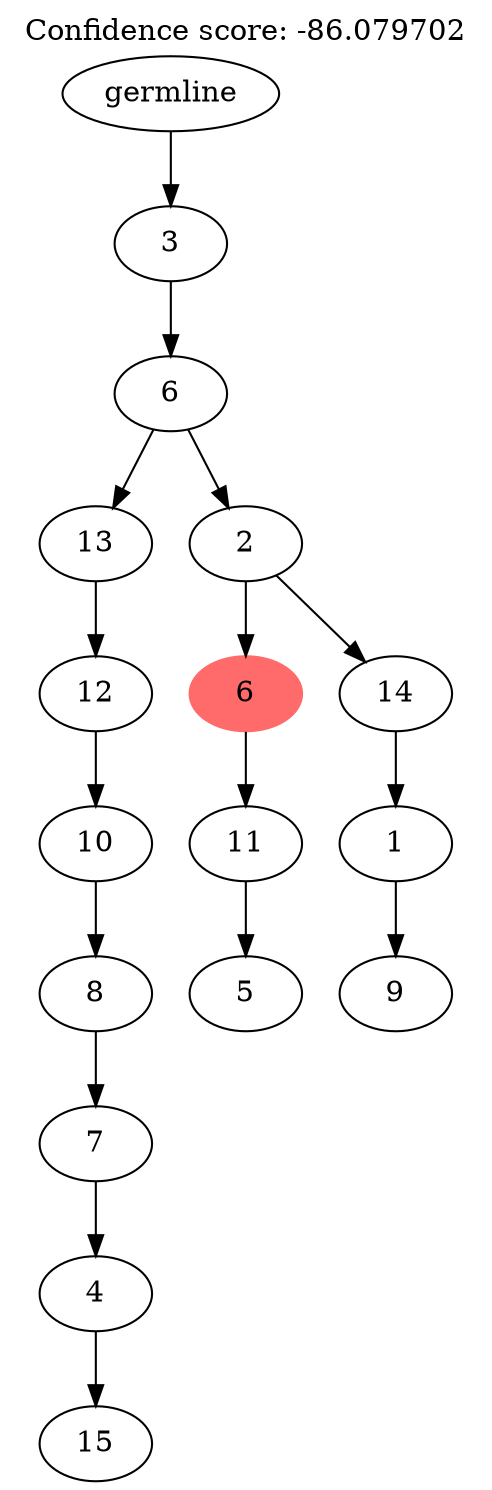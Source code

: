 digraph g {
	"15" -> "16";
	"16" [label="15"];
	"14" -> "15";
	"15" [label="4"];
	"13" -> "14";
	"14" [label="7"];
	"12" -> "13";
	"13" [label="8"];
	"11" -> "12";
	"12" [label="10"];
	"10" -> "11";
	"11" [label="12"];
	"8" -> "9";
	"9" [label="5"];
	"7" -> "8";
	"8" [label="11"];
	"5" -> "6";
	"6" [label="9"];
	"4" -> "5";
	"5" [label="1"];
	"3" -> "4";
	"4" [label="14"];
	"3" -> "7";
	"7" [color=indianred1, style=filled, label="6"];
	"2" -> "3";
	"3" [label="2"];
	"2" -> "10";
	"10" [label="13"];
	"1" -> "2";
	"2" [label="6"];
	"0" -> "1";
	"1" [label="3"];
	"0" [label="germline"];
	labelloc="t";
	label="Confidence score: -86.079702";
}
